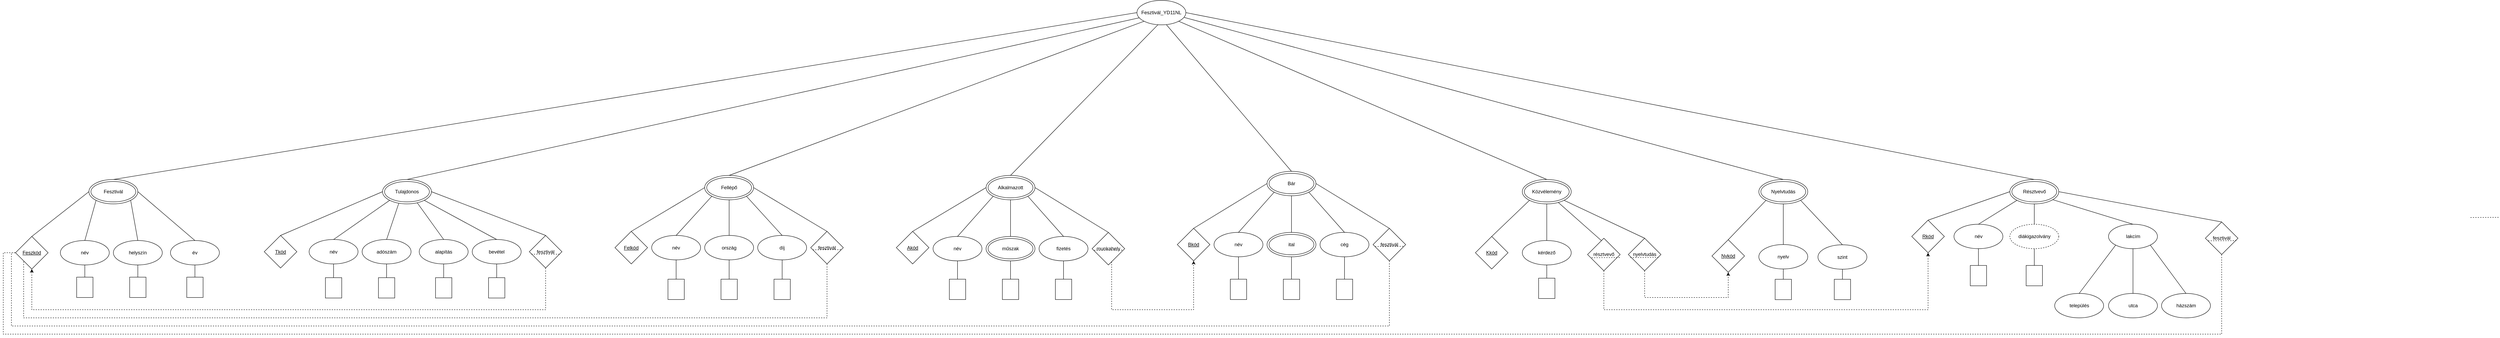 <mxfile version="21.8.2" type="device">
  <diagram name="1 oldal" id="UXlODSkF1jPowVCEgvz8">
    <mxGraphModel dx="5603" dy="2880" grid="1" gridSize="10" guides="1" tooltips="1" connect="1" arrows="1" fold="1" page="1" pageScale="1" pageWidth="827" pageHeight="1169" math="0" shadow="0">
      <root>
        <mxCell id="0" />
        <mxCell id="1" parent="0" />
        <mxCell id="AjKasqsKIHIGlig5CRtL-203" value="Fesztivál_YD11NL" style="ellipse;whiteSpace=wrap;html=1;" parent="1" vertex="1">
          <mxGeometry x="1970" y="190" width="120" height="60" as="geometry" />
        </mxCell>
        <mxCell id="AjKasqsKIHIGlig5CRtL-205" value="" style="group" parent="1" vertex="1" connectable="0">
          <mxGeometry x="-170" y="533.75" width="730" height="382.5" as="geometry" />
        </mxCell>
        <mxCell id="AjKasqsKIHIGlig5CRtL-61" value="bevétel" style="ellipse;whiteSpace=wrap;html=1;" parent="AjKasqsKIHIGlig5CRtL-205" vertex="1">
          <mxGeometry x="510" y="243.75" width="120" height="60" as="geometry" />
        </mxCell>
        <mxCell id="AjKasqsKIHIGlig5CRtL-63" value="" style="endArrow=none;html=1;rounded=0;exitX=0;exitY=0.5;exitDx=0;exitDy=0;entryX=0.5;entryY=1;entryDx=0;entryDy=0;" parent="AjKasqsKIHIGlig5CRtL-205" source="AjKasqsKIHIGlig5CRtL-199" target="AjKasqsKIHIGlig5CRtL-61" edge="1">
          <mxGeometry width="50" height="50" relative="1" as="geometry">
            <mxPoint x="570" y="338.75" as="sourcePoint" />
            <mxPoint x="440" y="313.75" as="targetPoint" />
          </mxGeometry>
        </mxCell>
        <mxCell id="AjKasqsKIHIGlig5CRtL-64" value="" style="endArrow=none;html=1;rounded=0;entryX=1;entryY=1;entryDx=0;entryDy=0;exitX=0.5;exitY=0;exitDx=0;exitDy=0;" parent="AjKasqsKIHIGlig5CRtL-205" source="AjKasqsKIHIGlig5CRtL-61" target="AjKasqsKIHIGlig5CRtL-49" edge="1">
          <mxGeometry width="50" height="50" relative="1" as="geometry">
            <mxPoint x="440" y="258.75" as="sourcePoint" />
            <mxPoint x="430" y="128.75" as="targetPoint" />
          </mxGeometry>
        </mxCell>
        <mxCell id="AjKasqsKIHIGlig5CRtL-65" value="fesztivál" style="rhombus;whiteSpace=wrap;html=1;" parent="AjKasqsKIHIGlig5CRtL-205" vertex="1">
          <mxGeometry x="650" y="233.75" width="80" height="80" as="geometry" />
        </mxCell>
        <mxCell id="AjKasqsKIHIGlig5CRtL-66" value="" style="endArrow=none;html=1;rounded=0;entryX=1;entryY=0.5;entryDx=0;entryDy=0;exitX=0.5;exitY=0;exitDx=0;exitDy=0;" parent="AjKasqsKIHIGlig5CRtL-205" source="AjKasqsKIHIGlig5CRtL-65" target="AjKasqsKIHIGlig5CRtL-49" edge="1">
          <mxGeometry width="50" height="50" relative="1" as="geometry">
            <mxPoint x="580" y="253.75" as="sourcePoint" />
            <mxPoint x="383" y="144.75" as="targetPoint" />
          </mxGeometry>
        </mxCell>
        <mxCell id="AjKasqsKIHIGlig5CRtL-44" value="név" style="ellipse;whiteSpace=wrap;html=1;" parent="AjKasqsKIHIGlig5CRtL-205" vertex="1">
          <mxGeometry x="110" y="243.75" width="120" height="60" as="geometry" />
        </mxCell>
        <mxCell id="AjKasqsKIHIGlig5CRtL-45" value="alapítás" style="ellipse;whiteSpace=wrap;html=1;" parent="AjKasqsKIHIGlig5CRtL-205" vertex="1">
          <mxGeometry x="380" y="243.75" width="120" height="60" as="geometry" />
        </mxCell>
        <mxCell id="AjKasqsKIHIGlig5CRtL-46" value="adószám" style="ellipse;whiteSpace=wrap;html=1;" parent="AjKasqsKIHIGlig5CRtL-205" vertex="1">
          <mxGeometry x="240" y="243.75" width="120" height="60" as="geometry" />
        </mxCell>
        <mxCell id="AjKasqsKIHIGlig5CRtL-47" value="&lt;u&gt;Tkód&lt;/u&gt;" style="rhombus;whiteSpace=wrap;html=1;" parent="AjKasqsKIHIGlig5CRtL-205" vertex="1">
          <mxGeometry y="233.75" width="80" height="80" as="geometry" />
        </mxCell>
        <mxCell id="AjKasqsKIHIGlig5CRtL-54" value="" style="endArrow=none;html=1;rounded=0;exitX=0;exitY=0.5;exitDx=0;exitDy=0;entryX=0.5;entryY=1;entryDx=0;entryDy=0;" parent="AjKasqsKIHIGlig5CRtL-205" source="AjKasqsKIHIGlig5CRtL-196" target="AjKasqsKIHIGlig5CRtL-44" edge="1">
          <mxGeometry width="50" height="50" relative="1" as="geometry">
            <mxPoint x="170" y="338.75" as="sourcePoint" />
            <mxPoint x="500" y="188.75" as="targetPoint" />
          </mxGeometry>
        </mxCell>
        <mxCell id="AjKasqsKIHIGlig5CRtL-55" value="" style="endArrow=none;html=1;rounded=0;exitX=0;exitY=0.5;exitDx=0;exitDy=0;entryX=0.5;entryY=1;entryDx=0;entryDy=0;" parent="AjKasqsKIHIGlig5CRtL-205" source="AjKasqsKIHIGlig5CRtL-197" target="AjKasqsKIHIGlig5CRtL-46" edge="1">
          <mxGeometry width="50" height="50" relative="1" as="geometry">
            <mxPoint x="300" y="338.75" as="sourcePoint" />
            <mxPoint x="180" y="313.75" as="targetPoint" />
          </mxGeometry>
        </mxCell>
        <mxCell id="AjKasqsKIHIGlig5CRtL-56" value="" style="endArrow=none;html=1;rounded=0;exitX=0;exitY=0.5;exitDx=0;exitDy=0;entryX=0.5;entryY=1;entryDx=0;entryDy=0;" parent="AjKasqsKIHIGlig5CRtL-205" source="AjKasqsKIHIGlig5CRtL-198" target="AjKasqsKIHIGlig5CRtL-45" edge="1">
          <mxGeometry width="50" height="50" relative="1" as="geometry">
            <mxPoint x="440" y="338.75" as="sourcePoint" />
            <mxPoint x="310" y="313.75" as="targetPoint" />
          </mxGeometry>
        </mxCell>
        <mxCell id="AjKasqsKIHIGlig5CRtL-57" value="" style="endArrow=none;html=1;rounded=0;entryX=0.331;entryY=0.983;entryDx=0;entryDy=0;exitX=0.5;exitY=0;exitDx=0;exitDy=0;entryPerimeter=0;" parent="AjKasqsKIHIGlig5CRtL-205" source="AjKasqsKIHIGlig5CRtL-46" target="AjKasqsKIHIGlig5CRtL-49" edge="1">
          <mxGeometry width="50" height="50" relative="1" as="geometry">
            <mxPoint x="260" y="238.75" as="sourcePoint" />
            <mxPoint x="310" y="188.75" as="targetPoint" />
          </mxGeometry>
        </mxCell>
        <mxCell id="AjKasqsKIHIGlig5CRtL-58" value="" style="endArrow=none;html=1;rounded=0;entryX=0;entryY=1;entryDx=0;entryDy=0;exitX=0.5;exitY=0;exitDx=0;exitDy=0;" parent="AjKasqsKIHIGlig5CRtL-205" source="AjKasqsKIHIGlig5CRtL-44" target="AjKasqsKIHIGlig5CRtL-49" edge="1">
          <mxGeometry width="50" height="50" relative="1" as="geometry">
            <mxPoint x="260" y="238.75" as="sourcePoint" />
            <mxPoint x="310" y="188.75" as="targetPoint" />
          </mxGeometry>
        </mxCell>
        <mxCell id="AjKasqsKIHIGlig5CRtL-59" value="" style="endArrow=none;html=1;rounded=0;entryX=0;entryY=0.5;entryDx=0;entryDy=0;exitX=0.5;exitY=0;exitDx=0;exitDy=0;" parent="AjKasqsKIHIGlig5CRtL-205" source="AjKasqsKIHIGlig5CRtL-47" target="AjKasqsKIHIGlig5CRtL-49" edge="1">
          <mxGeometry width="50" height="50" relative="1" as="geometry">
            <mxPoint x="260" y="238.75" as="sourcePoint" />
            <mxPoint x="310" y="188.75" as="targetPoint" />
          </mxGeometry>
        </mxCell>
        <mxCell id="AjKasqsKIHIGlig5CRtL-60" value="" style="endArrow=none;html=1;rounded=0;entryX=0.71;entryY=0.956;entryDx=0;entryDy=0;exitX=0.5;exitY=0;exitDx=0;exitDy=0;entryPerimeter=0;" parent="AjKasqsKIHIGlig5CRtL-205" source="AjKasqsKIHIGlig5CRtL-45" target="AjKasqsKIHIGlig5CRtL-49" edge="1">
          <mxGeometry width="50" height="50" relative="1" as="geometry">
            <mxPoint x="310" y="253.75" as="sourcePoint" />
            <mxPoint x="303" y="154.75" as="targetPoint" />
          </mxGeometry>
        </mxCell>
        <mxCell id="AjKasqsKIHIGlig5CRtL-48" value="" style="group" parent="AjKasqsKIHIGlig5CRtL-205" vertex="1" connectable="0">
          <mxGeometry x="290" y="96.25" width="120" height="60" as="geometry" />
        </mxCell>
        <mxCell id="AjKasqsKIHIGlig5CRtL-49" value="" style="ellipse;whiteSpace=wrap;html=1;" parent="AjKasqsKIHIGlig5CRtL-48" vertex="1">
          <mxGeometry width="120" height="60" as="geometry" />
        </mxCell>
        <mxCell id="AjKasqsKIHIGlig5CRtL-50" value="Tulajdonos" style="ellipse;whiteSpace=wrap;html=1;" parent="AjKasqsKIHIGlig5CRtL-48" vertex="1">
          <mxGeometry x="5" y="5" width="110" height="50" as="geometry" />
        </mxCell>
        <mxCell id="AjKasqsKIHIGlig5CRtL-196" value="" style="rounded=0;whiteSpace=wrap;html=1;rotation=90;container=0;" parent="AjKasqsKIHIGlig5CRtL-205" vertex="1">
          <mxGeometry x="145" y="342.5" width="50" height="40" as="geometry" />
        </mxCell>
        <mxCell id="AjKasqsKIHIGlig5CRtL-197" value="" style="rounded=0;whiteSpace=wrap;html=1;rotation=90;container=0;" parent="AjKasqsKIHIGlig5CRtL-205" vertex="1">
          <mxGeometry x="275" y="342.5" width="50" height="40" as="geometry" />
        </mxCell>
        <mxCell id="AjKasqsKIHIGlig5CRtL-198" value="" style="rounded=0;whiteSpace=wrap;html=1;rotation=90;container=0;" parent="AjKasqsKIHIGlig5CRtL-205" vertex="1">
          <mxGeometry x="415" y="342.5" width="50" height="40" as="geometry" />
        </mxCell>
        <mxCell id="AjKasqsKIHIGlig5CRtL-199" value="" style="rounded=0;whiteSpace=wrap;html=1;rotation=90;container=0;" parent="AjKasqsKIHIGlig5CRtL-205" vertex="1">
          <mxGeometry x="545" y="342.5" width="50" height="40" as="geometry" />
        </mxCell>
        <mxCell id="AjKasqsKIHIGlig5CRtL-233" value="" style="endArrow=none;dashed=1;html=1;rounded=0;" parent="AjKasqsKIHIGlig5CRtL-205" edge="1">
          <mxGeometry width="50" height="50" relative="1" as="geometry">
            <mxPoint x="655" y="279.91" as="sourcePoint" />
            <mxPoint x="725" y="279.91" as="targetPoint" />
          </mxGeometry>
        </mxCell>
        <mxCell id="AjKasqsKIHIGlig5CRtL-208" value="" style="group" parent="1" vertex="1" connectable="0">
          <mxGeometry x="690" y="620" width="560" height="366.25" as="geometry" />
        </mxCell>
        <mxCell id="AjKasqsKIHIGlig5CRtL-5" value="név" style="ellipse;whiteSpace=wrap;html=1;" parent="AjKasqsKIHIGlig5CRtL-208" vertex="1">
          <mxGeometry x="90" y="147.5" width="120" height="60" as="geometry" />
        </mxCell>
        <mxCell id="AjKasqsKIHIGlig5CRtL-6" value="" style="group" parent="AjKasqsKIHIGlig5CRtL-208" vertex="1" connectable="0">
          <mxGeometry x="220" width="120" height="60" as="geometry" />
        </mxCell>
        <mxCell id="AjKasqsKIHIGlig5CRtL-7" value="" style="ellipse;whiteSpace=wrap;html=1;" parent="AjKasqsKIHIGlig5CRtL-6" vertex="1">
          <mxGeometry width="120" height="60" as="geometry" />
        </mxCell>
        <mxCell id="AjKasqsKIHIGlig5CRtL-8" value="Fellépő" style="ellipse;whiteSpace=wrap;html=1;" parent="AjKasqsKIHIGlig5CRtL-6" vertex="1">
          <mxGeometry x="5" y="5" width="110" height="50" as="geometry" />
        </mxCell>
        <mxCell id="AjKasqsKIHIGlig5CRtL-9" value="ország" style="ellipse;whiteSpace=wrap;html=1;" parent="AjKasqsKIHIGlig5CRtL-208" vertex="1">
          <mxGeometry x="220" y="147.5" width="120" height="60" as="geometry" />
        </mxCell>
        <mxCell id="AjKasqsKIHIGlig5CRtL-10" value="díj" style="ellipse;whiteSpace=wrap;html=1;" parent="AjKasqsKIHIGlig5CRtL-208" vertex="1">
          <mxGeometry x="350" y="147.5" width="120" height="60" as="geometry" />
        </mxCell>
        <mxCell id="AjKasqsKIHIGlig5CRtL-11" value="&lt;u&gt;Felkód&lt;/u&gt;" style="rhombus;whiteSpace=wrap;html=1;" parent="AjKasqsKIHIGlig5CRtL-208" vertex="1">
          <mxGeometry y="137.5" width="80" height="80" as="geometry" />
        </mxCell>
        <mxCell id="AjKasqsKIHIGlig5CRtL-12" value="fesztivál" style="rhombus;whiteSpace=wrap;html=1;" parent="AjKasqsKIHIGlig5CRtL-208" vertex="1">
          <mxGeometry x="480" y="137.5" width="80" height="80" as="geometry" />
        </mxCell>
        <mxCell id="AjKasqsKIHIGlig5CRtL-13" value="" style="endArrow=none;html=1;rounded=0;exitX=0.5;exitY=0;exitDx=0;exitDy=0;entryX=0.5;entryY=1;entryDx=0;entryDy=0;" parent="AjKasqsKIHIGlig5CRtL-208" source="AjKasqsKIHIGlig5CRtL-9" target="AjKasqsKIHIGlig5CRtL-7" edge="1">
          <mxGeometry width="50" height="50" relative="1" as="geometry">
            <mxPoint x="280" y="-35" as="sourcePoint" />
            <mxPoint x="280" y="85" as="targetPoint" />
          </mxGeometry>
        </mxCell>
        <mxCell id="AjKasqsKIHIGlig5CRtL-14" value="" style="endArrow=none;html=1;rounded=0;exitX=0.5;exitY=0;exitDx=0;exitDy=0;entryX=0;entryY=1;entryDx=0;entryDy=0;" parent="AjKasqsKIHIGlig5CRtL-208" source="AjKasqsKIHIGlig5CRtL-5" target="AjKasqsKIHIGlig5CRtL-7" edge="1">
          <mxGeometry width="50" height="50" relative="1" as="geometry">
            <mxPoint x="280" y="-35" as="sourcePoint" />
            <mxPoint x="330" y="-85" as="targetPoint" />
          </mxGeometry>
        </mxCell>
        <mxCell id="AjKasqsKIHIGlig5CRtL-15" value="" style="endArrow=none;html=1;rounded=0;exitX=0.5;exitY=0;exitDx=0;exitDy=0;entryX=0;entryY=0.5;entryDx=0;entryDy=0;" parent="AjKasqsKIHIGlig5CRtL-208" source="AjKasqsKIHIGlig5CRtL-11" target="AjKasqsKIHIGlig5CRtL-7" edge="1">
          <mxGeometry width="50" height="50" relative="1" as="geometry">
            <mxPoint x="280" y="-35" as="sourcePoint" />
            <mxPoint x="330" y="-85" as="targetPoint" />
          </mxGeometry>
        </mxCell>
        <mxCell id="AjKasqsKIHIGlig5CRtL-16" value="" style="endArrow=none;html=1;rounded=0;exitX=0.5;exitY=0;exitDx=0;exitDy=0;entryX=1;entryY=0.5;entryDx=0;entryDy=0;" parent="AjKasqsKIHIGlig5CRtL-208" source="AjKasqsKIHIGlig5CRtL-12" target="AjKasqsKIHIGlig5CRtL-7" edge="1">
          <mxGeometry width="50" height="50" relative="1" as="geometry">
            <mxPoint x="160" y="155" as="sourcePoint" />
            <mxPoint x="390" y="25" as="targetPoint" />
          </mxGeometry>
        </mxCell>
        <mxCell id="AjKasqsKIHIGlig5CRtL-17" value="" style="endArrow=none;html=1;rounded=0;exitX=0.5;exitY=0;exitDx=0;exitDy=0;entryX=1;entryY=1;entryDx=0;entryDy=0;" parent="AjKasqsKIHIGlig5CRtL-208" source="AjKasqsKIHIGlig5CRtL-10" target="AjKasqsKIHIGlig5CRtL-7" edge="1">
          <mxGeometry width="50" height="50" relative="1" as="geometry">
            <mxPoint x="170" y="165" as="sourcePoint" />
            <mxPoint x="257" y="66" as="targetPoint" />
          </mxGeometry>
        </mxCell>
        <mxCell id="AjKasqsKIHIGlig5CRtL-25" value="" style="endArrow=none;html=1;rounded=0;exitX=0;exitY=0.5;exitDx=0;exitDy=0;entryX=0.5;entryY=1;entryDx=0;entryDy=0;" parent="AjKasqsKIHIGlig5CRtL-208" source="AjKasqsKIHIGlig5CRtL-193" target="AjKasqsKIHIGlig5CRtL-5" edge="1">
          <mxGeometry width="50" height="50" relative="1" as="geometry">
            <mxPoint x="150" y="245" as="sourcePoint" />
            <mxPoint x="420" y="145" as="targetPoint" />
          </mxGeometry>
        </mxCell>
        <mxCell id="AjKasqsKIHIGlig5CRtL-26" value="" style="endArrow=none;html=1;rounded=0;exitX=0;exitY=0.5;exitDx=0;exitDy=0;entryX=0.5;entryY=1;entryDx=0;entryDy=0;" parent="AjKasqsKIHIGlig5CRtL-208" source="AjKasqsKIHIGlig5CRtL-194" target="AjKasqsKIHIGlig5CRtL-9" edge="1">
          <mxGeometry width="50" height="50" relative="1" as="geometry">
            <mxPoint x="280" y="245" as="sourcePoint" />
            <mxPoint x="160" y="215" as="targetPoint" />
          </mxGeometry>
        </mxCell>
        <mxCell id="AjKasqsKIHIGlig5CRtL-27" value="" style="endArrow=none;html=1;rounded=0;exitX=0;exitY=0.5;exitDx=0;exitDy=0;entryX=0.5;entryY=1;entryDx=0;entryDy=0;" parent="AjKasqsKIHIGlig5CRtL-208" source="AjKasqsKIHIGlig5CRtL-195" target="AjKasqsKIHIGlig5CRtL-10" edge="1">
          <mxGeometry width="50" height="50" relative="1" as="geometry">
            <mxPoint x="410" y="245" as="sourcePoint" />
            <mxPoint x="290" y="215" as="targetPoint" />
          </mxGeometry>
        </mxCell>
        <mxCell id="AjKasqsKIHIGlig5CRtL-193" value="" style="rounded=0;whiteSpace=wrap;html=1;rotation=90;container=0;" parent="AjKasqsKIHIGlig5CRtL-208" vertex="1">
          <mxGeometry x="125" y="260" width="50" height="40" as="geometry" />
        </mxCell>
        <mxCell id="AjKasqsKIHIGlig5CRtL-194" value="" style="rounded=0;whiteSpace=wrap;html=1;rotation=90;container=0;" parent="AjKasqsKIHIGlig5CRtL-208" vertex="1">
          <mxGeometry x="255" y="260" width="50" height="40" as="geometry" />
        </mxCell>
        <mxCell id="AjKasqsKIHIGlig5CRtL-195" value="" style="rounded=0;whiteSpace=wrap;html=1;rotation=90;container=0;" parent="AjKasqsKIHIGlig5CRtL-208" vertex="1">
          <mxGeometry x="385" y="260" width="50" height="40" as="geometry" />
        </mxCell>
        <mxCell id="AjKasqsKIHIGlig5CRtL-234" value="" style="endArrow=none;dashed=1;html=1;rounded=0;" parent="AjKasqsKIHIGlig5CRtL-208" edge="1">
          <mxGeometry width="50" height="50" relative="1" as="geometry">
            <mxPoint x="485" y="182.82" as="sourcePoint" />
            <mxPoint x="555" y="182.82" as="targetPoint" />
            <Array as="points">
              <mxPoint x="555" y="182.41" />
            </Array>
          </mxGeometry>
        </mxCell>
        <mxCell id="AjKasqsKIHIGlig5CRtL-209" value="" style="group" parent="1" vertex="1" connectable="0">
          <mxGeometry x="1388" y="530" width="560" height="368.75" as="geometry" />
        </mxCell>
        <mxCell id="AjKasqsKIHIGlig5CRtL-92" value="név" style="ellipse;whiteSpace=wrap;html=1;container=0;" parent="AjKasqsKIHIGlig5CRtL-209" vertex="1">
          <mxGeometry x="82" y="240" width="120" height="60" as="geometry" />
        </mxCell>
        <mxCell id="AjKasqsKIHIGlig5CRtL-94" value="fizetés" style="ellipse;whiteSpace=wrap;html=1;container=0;" parent="AjKasqsKIHIGlig5CRtL-209" vertex="1">
          <mxGeometry x="342" y="240" width="120" height="60" as="geometry" />
        </mxCell>
        <mxCell id="AjKasqsKIHIGlig5CRtL-95" value="&lt;u&gt;Akód&lt;/u&gt;" style="rhombus;whiteSpace=wrap;html=1;container=0;" parent="AjKasqsKIHIGlig5CRtL-209" vertex="1">
          <mxGeometry x="-8" y="227.5" width="80" height="80" as="geometry" />
        </mxCell>
        <mxCell id="AjKasqsKIHIGlig5CRtL-96" value="munkahely" style="rhombus;whiteSpace=wrap;html=1;container=0;" parent="AjKasqsKIHIGlig5CRtL-209" vertex="1">
          <mxGeometry x="472" y="230" width="80" height="80" as="geometry" />
        </mxCell>
        <mxCell id="AjKasqsKIHIGlig5CRtL-98" value="" style="endArrow=none;html=1;rounded=0;exitX=0.5;exitY=0;exitDx=0;exitDy=0;entryX=0;entryY=1;entryDx=0;entryDy=0;" parent="AjKasqsKIHIGlig5CRtL-209" source="AjKasqsKIHIGlig5CRtL-92" target="AjKasqsKIHIGlig5CRtL-109" edge="1">
          <mxGeometry width="50" height="50" relative="1" as="geometry">
            <mxPoint x="272" y="50" as="sourcePoint" />
            <mxPoint x="322" as="targetPoint" />
          </mxGeometry>
        </mxCell>
        <mxCell id="AjKasqsKIHIGlig5CRtL-99" value="" style="endArrow=none;html=1;rounded=0;exitX=0.5;exitY=0;exitDx=0;exitDy=0;entryX=0;entryY=0.5;entryDx=0;entryDy=0;" parent="AjKasqsKIHIGlig5CRtL-209" source="AjKasqsKIHIGlig5CRtL-95" target="AjKasqsKIHIGlig5CRtL-109" edge="1">
          <mxGeometry width="50" height="50" relative="1" as="geometry">
            <mxPoint x="272" y="50" as="sourcePoint" />
            <mxPoint x="322" as="targetPoint" />
          </mxGeometry>
        </mxCell>
        <mxCell id="AjKasqsKIHIGlig5CRtL-100" value="" style="endArrow=none;html=1;rounded=0;exitX=0.5;exitY=0;exitDx=0;exitDy=0;entryX=1;entryY=0.5;entryDx=0;entryDy=0;" parent="AjKasqsKIHIGlig5CRtL-209" source="AjKasqsKIHIGlig5CRtL-96" target="AjKasqsKIHIGlig5CRtL-109" edge="1">
          <mxGeometry width="50" height="50" relative="1" as="geometry">
            <mxPoint x="152" y="240" as="sourcePoint" />
            <mxPoint x="382" y="110" as="targetPoint" />
          </mxGeometry>
        </mxCell>
        <mxCell id="AjKasqsKIHIGlig5CRtL-101" value="" style="endArrow=none;html=1;rounded=0;exitX=0.5;exitY=0;exitDx=0;exitDy=0;entryX=1;entryY=1;entryDx=0;entryDy=0;" parent="AjKasqsKIHIGlig5CRtL-209" source="AjKasqsKIHIGlig5CRtL-94" target="AjKasqsKIHIGlig5CRtL-109" edge="1">
          <mxGeometry width="50" height="50" relative="1" as="geometry">
            <mxPoint x="162" y="250" as="sourcePoint" />
            <mxPoint x="249" y="151" as="targetPoint" />
          </mxGeometry>
        </mxCell>
        <mxCell id="AjKasqsKIHIGlig5CRtL-105" value="" style="endArrow=none;html=1;rounded=0;exitX=0;exitY=0.5;exitDx=0;exitDy=0;entryX=0.5;entryY=1;entryDx=0;entryDy=0;" parent="AjKasqsKIHIGlig5CRtL-209" source="AjKasqsKIHIGlig5CRtL-189" target="AjKasqsKIHIGlig5CRtL-92" edge="1">
          <mxGeometry width="50" height="50" relative="1" as="geometry">
            <mxPoint x="142" y="330" as="sourcePoint" />
            <mxPoint x="412" y="230" as="targetPoint" />
          </mxGeometry>
        </mxCell>
        <mxCell id="AjKasqsKIHIGlig5CRtL-107" value="" style="endArrow=none;html=1;rounded=0;exitX=0;exitY=0.5;exitDx=0;exitDy=0;entryX=0.5;entryY=1;entryDx=0;entryDy=0;" parent="AjKasqsKIHIGlig5CRtL-209" source="AjKasqsKIHIGlig5CRtL-191" target="AjKasqsKIHIGlig5CRtL-94" edge="1">
          <mxGeometry width="50" height="50" relative="1" as="geometry">
            <mxPoint x="402" y="330" as="sourcePoint" />
            <mxPoint x="282" y="300" as="targetPoint" />
          </mxGeometry>
        </mxCell>
        <mxCell id="AjKasqsKIHIGlig5CRtL-188" value="" style="group" parent="AjKasqsKIHIGlig5CRtL-209" vertex="1" connectable="0">
          <mxGeometry x="212" y="90" width="120" height="60" as="geometry" />
        </mxCell>
        <mxCell id="AjKasqsKIHIGlig5CRtL-109" value="" style="ellipse;whiteSpace=wrap;html=1;container=0;" parent="AjKasqsKIHIGlig5CRtL-188" vertex="1">
          <mxGeometry width="120" height="60" as="geometry" />
        </mxCell>
        <mxCell id="AjKasqsKIHIGlig5CRtL-110" value="Alkalmazott" style="ellipse;whiteSpace=wrap;html=1;container=0;" parent="AjKasqsKIHIGlig5CRtL-188" vertex="1">
          <mxGeometry x="5" y="5" width="110" height="50" as="geometry" />
        </mxCell>
        <mxCell id="AjKasqsKIHIGlig5CRtL-189" value="" style="rounded=0;whiteSpace=wrap;html=1;rotation=90;container=0;" parent="AjKasqsKIHIGlig5CRtL-209" vertex="1">
          <mxGeometry x="117" y="350" width="50" height="40" as="geometry" />
        </mxCell>
        <mxCell id="AjKasqsKIHIGlig5CRtL-190" value="" style="rounded=0;whiteSpace=wrap;html=1;rotation=90;container=0;" parent="AjKasqsKIHIGlig5CRtL-209" vertex="1">
          <mxGeometry x="247" y="350" width="50" height="40" as="geometry" />
        </mxCell>
        <mxCell id="AjKasqsKIHIGlig5CRtL-191" value="" style="rounded=0;whiteSpace=wrap;html=1;rotation=90;container=0;" parent="AjKasqsKIHIGlig5CRtL-209" vertex="1">
          <mxGeometry x="377" y="350" width="50" height="40" as="geometry" />
        </mxCell>
        <mxCell id="AjKasqsKIHIGlig5CRtL-192" value="" style="group" parent="AjKasqsKIHIGlig5CRtL-209" vertex="1" connectable="0">
          <mxGeometry x="212" y="240" width="120" height="60" as="geometry" />
        </mxCell>
        <mxCell id="AjKasqsKIHIGlig5CRtL-93" value="" style="ellipse;whiteSpace=wrap;html=1;container=0;" parent="AjKasqsKIHIGlig5CRtL-192" vertex="1">
          <mxGeometry width="120" height="60" as="geometry" />
        </mxCell>
        <mxCell id="AjKasqsKIHIGlig5CRtL-108" value="műszak" style="ellipse;whiteSpace=wrap;html=1;container=0;" parent="AjKasqsKIHIGlig5CRtL-192" vertex="1">
          <mxGeometry x="5" y="5" width="110" height="50" as="geometry" />
        </mxCell>
        <mxCell id="AjKasqsKIHIGlig5CRtL-97" value="" style="endArrow=none;html=1;rounded=0;exitX=0.5;exitY=0;exitDx=0;exitDy=0;entryX=0.5;entryY=1;entryDx=0;entryDy=0;" parent="AjKasqsKIHIGlig5CRtL-209" source="AjKasqsKIHIGlig5CRtL-93" target="AjKasqsKIHIGlig5CRtL-109" edge="1">
          <mxGeometry width="50" height="50" relative="1" as="geometry">
            <mxPoint x="272" y="50" as="sourcePoint" />
            <mxPoint x="272" y="170" as="targetPoint" />
          </mxGeometry>
        </mxCell>
        <mxCell id="AjKasqsKIHIGlig5CRtL-106" value="" style="endArrow=none;html=1;rounded=0;exitX=0;exitY=0.5;exitDx=0;exitDy=0;entryX=0.5;entryY=1;entryDx=0;entryDy=0;" parent="AjKasqsKIHIGlig5CRtL-209" source="AjKasqsKIHIGlig5CRtL-190" target="AjKasqsKIHIGlig5CRtL-93" edge="1">
          <mxGeometry width="50" height="50" relative="1" as="geometry">
            <mxPoint x="272" y="330" as="sourcePoint" />
            <mxPoint x="152" y="300" as="targetPoint" />
          </mxGeometry>
        </mxCell>
        <mxCell id="AjKasqsKIHIGlig5CRtL-235" value="" style="endArrow=none;dashed=1;html=1;rounded=0;" parent="AjKasqsKIHIGlig5CRtL-209" edge="1">
          <mxGeometry width="50" height="50" relative="1" as="geometry">
            <mxPoint x="477" y="274.07" as="sourcePoint" />
            <mxPoint x="547" y="274.07" as="targetPoint" />
            <Array as="points">
              <mxPoint x="547" y="273.66" />
            </Array>
          </mxGeometry>
        </mxCell>
        <mxCell id="AjKasqsKIHIGlig5CRtL-210" value="" style="group" parent="1" vertex="1" connectable="0">
          <mxGeometry x="2069" y="530" width="560" height="370" as="geometry" />
        </mxCell>
        <mxCell id="AjKasqsKIHIGlig5CRtL-70" value="név" style="ellipse;whiteSpace=wrap;html=1;container=0;" parent="AjKasqsKIHIGlig5CRtL-210" vertex="1">
          <mxGeometry x="90" y="230" width="120" height="60" as="geometry" />
        </mxCell>
        <mxCell id="AjKasqsKIHIGlig5CRtL-74" value="" style="ellipse;whiteSpace=wrap;html=1;container=0;" parent="AjKasqsKIHIGlig5CRtL-210" vertex="1">
          <mxGeometry x="220" y="230" width="120" height="60" as="geometry" />
        </mxCell>
        <mxCell id="AjKasqsKIHIGlig5CRtL-75" value="cég" style="ellipse;whiteSpace=wrap;html=1;container=0;" parent="AjKasqsKIHIGlig5CRtL-210" vertex="1">
          <mxGeometry x="350" y="230" width="120" height="60" as="geometry" />
        </mxCell>
        <mxCell id="AjKasqsKIHIGlig5CRtL-76" value="&lt;u&gt;Bkód&lt;/u&gt;" style="rhombus;whiteSpace=wrap;html=1;container=0;" parent="AjKasqsKIHIGlig5CRtL-210" vertex="1">
          <mxGeometry y="220" width="80" height="80" as="geometry" />
        </mxCell>
        <mxCell id="AjKasqsKIHIGlig5CRtL-77" value="fesztivál" style="rhombus;whiteSpace=wrap;html=1;container=0;" parent="AjKasqsKIHIGlig5CRtL-210" vertex="1">
          <mxGeometry x="480" y="220" width="80" height="80" as="geometry" />
        </mxCell>
        <mxCell id="AjKasqsKIHIGlig5CRtL-78" value="" style="endArrow=none;html=1;rounded=0;exitX=0.5;exitY=0;exitDx=0;exitDy=0;entryX=0.5;entryY=1;entryDx=0;entryDy=0;" parent="AjKasqsKIHIGlig5CRtL-210" source="AjKasqsKIHIGlig5CRtL-74" target="AjKasqsKIHIGlig5CRtL-72" edge="1">
          <mxGeometry width="50" height="50" relative="1" as="geometry">
            <mxPoint x="280" y="50" as="sourcePoint" />
            <mxPoint x="280" y="170" as="targetPoint" />
          </mxGeometry>
        </mxCell>
        <mxCell id="AjKasqsKIHIGlig5CRtL-79" value="" style="endArrow=none;html=1;rounded=0;exitX=0.5;exitY=0;exitDx=0;exitDy=0;entryX=0;entryY=1;entryDx=0;entryDy=0;" parent="AjKasqsKIHIGlig5CRtL-210" source="AjKasqsKIHIGlig5CRtL-70" target="AjKasqsKIHIGlig5CRtL-72" edge="1">
          <mxGeometry width="50" height="50" relative="1" as="geometry">
            <mxPoint x="280" y="50" as="sourcePoint" />
            <mxPoint x="330" as="targetPoint" />
          </mxGeometry>
        </mxCell>
        <mxCell id="AjKasqsKIHIGlig5CRtL-80" value="" style="endArrow=none;html=1;rounded=0;exitX=0.5;exitY=0;exitDx=0;exitDy=0;entryX=0;entryY=0.5;entryDx=0;entryDy=0;" parent="AjKasqsKIHIGlig5CRtL-210" source="AjKasqsKIHIGlig5CRtL-76" target="AjKasqsKIHIGlig5CRtL-72" edge="1">
          <mxGeometry width="50" height="50" relative="1" as="geometry">
            <mxPoint x="280" y="50" as="sourcePoint" />
            <mxPoint x="330" as="targetPoint" />
          </mxGeometry>
        </mxCell>
        <mxCell id="AjKasqsKIHIGlig5CRtL-81" value="" style="endArrow=none;html=1;rounded=0;exitX=0.5;exitY=0;exitDx=0;exitDy=0;entryX=1;entryY=0.5;entryDx=0;entryDy=0;" parent="AjKasqsKIHIGlig5CRtL-210" source="AjKasqsKIHIGlig5CRtL-77" target="AjKasqsKIHIGlig5CRtL-72" edge="1">
          <mxGeometry width="50" height="50" relative="1" as="geometry">
            <mxPoint x="160" y="240" as="sourcePoint" />
            <mxPoint x="390" y="110" as="targetPoint" />
          </mxGeometry>
        </mxCell>
        <mxCell id="AjKasqsKIHIGlig5CRtL-82" value="" style="endArrow=none;html=1;rounded=0;exitX=0.5;exitY=0;exitDx=0;exitDy=0;entryX=1;entryY=1;entryDx=0;entryDy=0;" parent="AjKasqsKIHIGlig5CRtL-210" source="AjKasqsKIHIGlig5CRtL-75" target="AjKasqsKIHIGlig5CRtL-72" edge="1">
          <mxGeometry width="50" height="50" relative="1" as="geometry">
            <mxPoint x="170" y="250" as="sourcePoint" />
            <mxPoint x="257" y="151" as="targetPoint" />
          </mxGeometry>
        </mxCell>
        <mxCell id="AjKasqsKIHIGlig5CRtL-86" value="" style="endArrow=none;html=1;rounded=0;exitX=0;exitY=0.5;exitDx=0;exitDy=0;entryX=0.5;entryY=1;entryDx=0;entryDy=0;" parent="AjKasqsKIHIGlig5CRtL-210" source="AjKasqsKIHIGlig5CRtL-184" target="AjKasqsKIHIGlig5CRtL-70" edge="1">
          <mxGeometry width="50" height="50" relative="1" as="geometry">
            <mxPoint x="150" y="330" as="sourcePoint" />
            <mxPoint x="420" y="230" as="targetPoint" />
          </mxGeometry>
        </mxCell>
        <mxCell id="AjKasqsKIHIGlig5CRtL-87" value="" style="endArrow=none;html=1;rounded=0;exitX=0;exitY=0.5;exitDx=0;exitDy=0;entryX=0.5;entryY=1;entryDx=0;entryDy=0;" parent="AjKasqsKIHIGlig5CRtL-210" source="AjKasqsKIHIGlig5CRtL-185" target="AjKasqsKIHIGlig5CRtL-74" edge="1">
          <mxGeometry width="50" height="50" relative="1" as="geometry">
            <mxPoint x="280" y="330" as="sourcePoint" />
            <mxPoint x="160" y="300" as="targetPoint" />
          </mxGeometry>
        </mxCell>
        <mxCell id="AjKasqsKIHIGlig5CRtL-88" value="" style="endArrow=none;html=1;rounded=0;exitX=0;exitY=0.5;exitDx=0;exitDy=0;entryX=0.5;entryY=1;entryDx=0;entryDy=0;" parent="AjKasqsKIHIGlig5CRtL-210" source="AjKasqsKIHIGlig5CRtL-186" target="AjKasqsKIHIGlig5CRtL-75" edge="1">
          <mxGeometry width="50" height="50" relative="1" as="geometry">
            <mxPoint x="410" y="330" as="sourcePoint" />
            <mxPoint x="290" y="300" as="targetPoint" />
          </mxGeometry>
        </mxCell>
        <mxCell id="AjKasqsKIHIGlig5CRtL-89" value="ital" style="ellipse;whiteSpace=wrap;html=1;container=0;" parent="AjKasqsKIHIGlig5CRtL-210" vertex="1">
          <mxGeometry x="225" y="235" width="110" height="50" as="geometry" />
        </mxCell>
        <mxCell id="AjKasqsKIHIGlig5CRtL-72" value="" style="ellipse;whiteSpace=wrap;html=1;container=0;" parent="AjKasqsKIHIGlig5CRtL-210" vertex="1">
          <mxGeometry x="220" y="80" width="120" height="60" as="geometry" />
        </mxCell>
        <mxCell id="AjKasqsKIHIGlig5CRtL-73" value="Bár" style="ellipse;whiteSpace=wrap;html=1;container=0;" parent="AjKasqsKIHIGlig5CRtL-210" vertex="1">
          <mxGeometry x="225" y="85" width="110" height="50" as="geometry" />
        </mxCell>
        <mxCell id="AjKasqsKIHIGlig5CRtL-184" value="" style="rounded=0;whiteSpace=wrap;html=1;rotation=90;container=0;" parent="AjKasqsKIHIGlig5CRtL-210" vertex="1">
          <mxGeometry x="125" y="350" width="50" height="40" as="geometry" />
        </mxCell>
        <mxCell id="AjKasqsKIHIGlig5CRtL-185" value="" style="rounded=0;whiteSpace=wrap;html=1;rotation=90;container=0;" parent="AjKasqsKIHIGlig5CRtL-210" vertex="1">
          <mxGeometry x="255" y="350" width="50" height="40" as="geometry" />
        </mxCell>
        <mxCell id="AjKasqsKIHIGlig5CRtL-186" value="" style="rounded=0;whiteSpace=wrap;html=1;rotation=90;container=0;" parent="AjKasqsKIHIGlig5CRtL-210" vertex="1">
          <mxGeometry x="385" y="350" width="50" height="40" as="geometry" />
        </mxCell>
        <mxCell id="AjKasqsKIHIGlig5CRtL-236" value="" style="endArrow=none;dashed=1;html=1;rounded=0;" parent="AjKasqsKIHIGlig5CRtL-210" edge="1">
          <mxGeometry width="50" height="50" relative="1" as="geometry">
            <mxPoint x="485" y="264.7" as="sourcePoint" />
            <mxPoint x="555" y="264.7" as="targetPoint" />
            <Array as="points">
              <mxPoint x="555" y="264.29" />
            </Array>
          </mxGeometry>
        </mxCell>
        <mxCell id="AjKasqsKIHIGlig5CRtL-211" value="" style="group" parent="1" vertex="1" connectable="0">
          <mxGeometry x="3870" y="590" width="732.5" height="380" as="geometry" />
        </mxCell>
        <mxCell id="AjKasqsKIHIGlig5CRtL-134" value="házszám" style="ellipse;whiteSpace=wrap;html=1;container=0;" parent="AjKasqsKIHIGlig5CRtL-211" vertex="1">
          <mxGeometry x="612.5" y="320" width="120" height="60" as="geometry" />
        </mxCell>
        <mxCell id="AjKasqsKIHIGlig5CRtL-137" value="" style="endArrow=none;html=1;rounded=0;exitX=0.5;exitY=0;exitDx=0;exitDy=0;entryX=1;entryY=1;entryDx=0;entryDy=0;" parent="AjKasqsKIHIGlig5CRtL-211" source="AjKasqsKIHIGlig5CRtL-134" target="AjKasqsKIHIGlig5CRtL-114" edge="1">
          <mxGeometry width="50" height="50" relative="1" as="geometry">
            <mxPoint x="495.5" y="330" as="sourcePoint" />
            <mxPoint x="425.5" y="230" as="targetPoint" />
          </mxGeometry>
        </mxCell>
        <mxCell id="AjKasqsKIHIGlig5CRtL-112" value="név" style="ellipse;whiteSpace=wrap;html=1;container=0;" parent="AjKasqsKIHIGlig5CRtL-211" vertex="1">
          <mxGeometry x="103.5" y="150" width="120" height="60" as="geometry" />
        </mxCell>
        <mxCell id="AjKasqsKIHIGlig5CRtL-113" value="diákigazolvány" style="ellipse;whiteSpace=wrap;html=1;container=0;dashed=1;" parent="AjKasqsKIHIGlig5CRtL-211" vertex="1">
          <mxGeometry x="240.5" y="150" width="120" height="60" as="geometry" />
        </mxCell>
        <mxCell id="AjKasqsKIHIGlig5CRtL-114" value="lakcím" style="ellipse;whiteSpace=wrap;html=1;container=0;" parent="AjKasqsKIHIGlig5CRtL-211" vertex="1">
          <mxGeometry x="482.5" y="150" width="120" height="60" as="geometry" />
        </mxCell>
        <mxCell id="AjKasqsKIHIGlig5CRtL-115" value="&lt;u&gt;Rkód&lt;/u&gt;" style="rhombus;whiteSpace=wrap;html=1;container=0;" parent="AjKasqsKIHIGlig5CRtL-211" vertex="1">
          <mxGeometry y="140" width="80" height="80" as="geometry" />
        </mxCell>
        <mxCell id="AjKasqsKIHIGlig5CRtL-117" value="" style="endArrow=none;html=1;rounded=0;exitX=0.5;exitY=0;exitDx=0;exitDy=0;entryX=0.5;entryY=1;entryDx=0;entryDy=0;" parent="AjKasqsKIHIGlig5CRtL-211" source="AjKasqsKIHIGlig5CRtL-113" target="AjKasqsKIHIGlig5CRtL-129" edge="1">
          <mxGeometry width="50" height="50" relative="1" as="geometry">
            <mxPoint x="285.5" y="-20" as="sourcePoint" />
            <mxPoint x="285.5" y="100" as="targetPoint" />
          </mxGeometry>
        </mxCell>
        <mxCell id="AjKasqsKIHIGlig5CRtL-118" value="" style="endArrow=none;html=1;rounded=0;exitX=0.5;exitY=0;exitDx=0;exitDy=0;entryX=0;entryY=1;entryDx=0;entryDy=0;" parent="AjKasqsKIHIGlig5CRtL-211" source="AjKasqsKIHIGlig5CRtL-112" target="AjKasqsKIHIGlig5CRtL-129" edge="1">
          <mxGeometry width="50" height="50" relative="1" as="geometry">
            <mxPoint x="285.5" y="-20" as="sourcePoint" />
            <mxPoint x="335.5" y="-70" as="targetPoint" />
          </mxGeometry>
        </mxCell>
        <mxCell id="AjKasqsKIHIGlig5CRtL-119" value="" style="endArrow=none;html=1;rounded=0;exitX=0.5;exitY=0;exitDx=0;exitDy=0;entryX=0;entryY=0.5;entryDx=0;entryDy=0;" parent="AjKasqsKIHIGlig5CRtL-211" source="AjKasqsKIHIGlig5CRtL-115" target="AjKasqsKIHIGlig5CRtL-129" edge="1">
          <mxGeometry width="50" height="50" relative="1" as="geometry">
            <mxPoint x="285.5" y="-20" as="sourcePoint" />
            <mxPoint x="335.5" y="-70" as="targetPoint" />
          </mxGeometry>
        </mxCell>
        <mxCell id="AjKasqsKIHIGlig5CRtL-121" value="" style="endArrow=none;html=1;rounded=0;exitX=0.5;exitY=0;exitDx=0;exitDy=0;entryX=1;entryY=1;entryDx=0;entryDy=0;" parent="AjKasqsKIHIGlig5CRtL-211" source="AjKasqsKIHIGlig5CRtL-114" target="AjKasqsKIHIGlig5CRtL-130" edge="1">
          <mxGeometry width="50" height="50" relative="1" as="geometry">
            <mxPoint x="175.5" y="180" as="sourcePoint" />
            <mxPoint x="262.5" y="81" as="targetPoint" />
          </mxGeometry>
        </mxCell>
        <mxCell id="AjKasqsKIHIGlig5CRtL-122" value="" style="rounded=0;whiteSpace=wrap;html=1;rotation=90;container=0;" parent="AjKasqsKIHIGlig5CRtL-211" vertex="1">
          <mxGeometry x="138.5" y="256.25" width="50" height="40" as="geometry" />
        </mxCell>
        <mxCell id="AjKasqsKIHIGlig5CRtL-123" value="" style="rounded=0;whiteSpace=wrap;html=1;rotation=90;container=0;" parent="AjKasqsKIHIGlig5CRtL-211" vertex="1">
          <mxGeometry x="275.5" y="256.25" width="50" height="40" as="geometry" />
        </mxCell>
        <mxCell id="AjKasqsKIHIGlig5CRtL-125" value="" style="endArrow=none;html=1;rounded=0;exitX=0;exitY=0.5;exitDx=0;exitDy=0;entryX=0.5;entryY=1;entryDx=0;entryDy=0;" parent="AjKasqsKIHIGlig5CRtL-211" source="AjKasqsKIHIGlig5CRtL-122" target="AjKasqsKIHIGlig5CRtL-112" edge="1">
          <mxGeometry width="50" height="50" relative="1" as="geometry">
            <mxPoint x="375.5" y="210" as="sourcePoint" />
            <mxPoint x="425.5" y="160" as="targetPoint" />
          </mxGeometry>
        </mxCell>
        <mxCell id="AjKasqsKIHIGlig5CRtL-126" value="" style="endArrow=none;html=1;rounded=0;exitX=0;exitY=0.5;exitDx=0;exitDy=0;entryX=0.5;entryY=1;entryDx=0;entryDy=0;" parent="AjKasqsKIHIGlig5CRtL-211" source="AjKasqsKIHIGlig5CRtL-123" target="AjKasqsKIHIGlig5CRtL-113" edge="1">
          <mxGeometry width="50" height="50" relative="1" as="geometry">
            <mxPoint x="165.5" y="270" as="sourcePoint" />
            <mxPoint x="165.5" y="230" as="targetPoint" />
          </mxGeometry>
        </mxCell>
        <mxCell id="AjKasqsKIHIGlig5CRtL-132" value="település" style="ellipse;whiteSpace=wrap;html=1;container=0;" parent="AjKasqsKIHIGlig5CRtL-211" vertex="1">
          <mxGeometry x="350.5" y="320" width="120" height="60" as="geometry" />
        </mxCell>
        <mxCell id="AjKasqsKIHIGlig5CRtL-133" value="utca" style="ellipse;whiteSpace=wrap;html=1;container=0;" parent="AjKasqsKIHIGlig5CRtL-211" vertex="1">
          <mxGeometry x="482.5" y="320" width="120" height="60" as="geometry" />
        </mxCell>
        <mxCell id="AjKasqsKIHIGlig5CRtL-135" value="" style="endArrow=none;html=1;rounded=0;exitX=0.5;exitY=0;exitDx=0;exitDy=0;entryX=0;entryY=1;entryDx=0;entryDy=0;" parent="AjKasqsKIHIGlig5CRtL-211" source="AjKasqsKIHIGlig5CRtL-132" target="AjKasqsKIHIGlig5CRtL-114" edge="1">
          <mxGeometry width="50" height="50" relative="1" as="geometry">
            <mxPoint x="445.5" y="180" as="sourcePoint" />
            <mxPoint x="495.5" y="130" as="targetPoint" />
          </mxGeometry>
        </mxCell>
        <mxCell id="AjKasqsKIHIGlig5CRtL-136" value="" style="endArrow=none;html=1;rounded=0;exitX=0.5;exitY=0;exitDx=0;exitDy=0;entryX=0.5;entryY=1;entryDx=0;entryDy=0;" parent="AjKasqsKIHIGlig5CRtL-211" source="AjKasqsKIHIGlig5CRtL-133" target="AjKasqsKIHIGlig5CRtL-114" edge="1">
          <mxGeometry width="50" height="50" relative="1" as="geometry">
            <mxPoint x="445.5" y="180" as="sourcePoint" />
            <mxPoint x="495.5" y="130" as="targetPoint" />
          </mxGeometry>
        </mxCell>
        <mxCell id="AjKasqsKIHIGlig5CRtL-140" value="" style="group" parent="AjKasqsKIHIGlig5CRtL-211" vertex="1" connectable="0">
          <mxGeometry x="240.5" y="40" width="120" height="60" as="geometry" />
        </mxCell>
        <mxCell id="AjKasqsKIHIGlig5CRtL-129" value="" style="ellipse;whiteSpace=wrap;html=1;container=0;" parent="AjKasqsKIHIGlig5CRtL-140" vertex="1">
          <mxGeometry width="120" height="60" as="geometry" />
        </mxCell>
        <mxCell id="AjKasqsKIHIGlig5CRtL-130" value="Résztvevő" style="ellipse;whiteSpace=wrap;html=1;container=0;" parent="AjKasqsKIHIGlig5CRtL-140" vertex="1">
          <mxGeometry x="5" y="5" width="110" height="50" as="geometry" />
        </mxCell>
        <mxCell id="AjKasqsKIHIGlig5CRtL-212" value="" style="group" parent="1" vertex="1" connectable="0">
          <mxGeometry x="2800" y="532.5" width="455" height="385" as="geometry" />
        </mxCell>
        <mxCell id="AjKasqsKIHIGlig5CRtL-180" value="nyelvtudás" style="rhombus;whiteSpace=wrap;html=1;container=0;" parent="AjKasqsKIHIGlig5CRtL-212" vertex="1">
          <mxGeometry x="375" y="241.88" width="80" height="80" as="geometry" />
        </mxCell>
        <mxCell id="AjKasqsKIHIGlig5CRtL-166" value="kérdező" style="ellipse;whiteSpace=wrap;html=1;container=0;" parent="AjKasqsKIHIGlig5CRtL-212" vertex="1">
          <mxGeometry x="115" y="247.5" width="120" height="60" as="geometry" />
        </mxCell>
        <mxCell id="AjKasqsKIHIGlig5CRtL-168" value="&lt;u&gt;Kkód&lt;/u&gt;" style="rhombus;whiteSpace=wrap;html=1;container=0;" parent="AjKasqsKIHIGlig5CRtL-212" vertex="1">
          <mxGeometry y="237.5" width="80" height="80" as="geometry" />
        </mxCell>
        <mxCell id="AjKasqsKIHIGlig5CRtL-169" value="" style="endArrow=none;html=1;rounded=0;exitX=0.5;exitY=0;exitDx=0;exitDy=0;entryX=0.736;entryY=0.942;entryDx=0;entryDy=0;entryPerimeter=0;" parent="AjKasqsKIHIGlig5CRtL-212" target="AjKasqsKIHIGlig5CRtL-177" edge="1">
          <mxGeometry width="50" height="50" relative="1" as="geometry">
            <mxPoint x="320" y="257.5" as="sourcePoint" />
            <mxPoint x="160" y="202.5" as="targetPoint" />
          </mxGeometry>
        </mxCell>
        <mxCell id="AjKasqsKIHIGlig5CRtL-170" value="" style="endArrow=none;html=1;rounded=0;exitX=0.5;exitY=0;exitDx=0;exitDy=0;entryX=0.5;entryY=1;entryDx=0;entryDy=0;" parent="AjKasqsKIHIGlig5CRtL-212" source="AjKasqsKIHIGlig5CRtL-166" target="AjKasqsKIHIGlig5CRtL-178" edge="1">
          <mxGeometry width="50" height="50" relative="1" as="geometry">
            <mxPoint x="160" y="82.5" as="sourcePoint" />
            <mxPoint x="210" y="32.5" as="targetPoint" />
          </mxGeometry>
        </mxCell>
        <mxCell id="AjKasqsKIHIGlig5CRtL-171" value="" style="endArrow=none;html=1;rounded=0;exitX=0.5;exitY=0;exitDx=0;exitDy=0;entryX=0;entryY=1;entryDx=0;entryDy=0;" parent="AjKasqsKIHIGlig5CRtL-212" source="AjKasqsKIHIGlig5CRtL-168" target="AjKasqsKIHIGlig5CRtL-177" edge="1">
          <mxGeometry width="50" height="50" relative="1" as="geometry">
            <mxPoint x="160" y="82.5" as="sourcePoint" />
            <mxPoint x="210" y="32.5" as="targetPoint" />
          </mxGeometry>
        </mxCell>
        <mxCell id="AjKasqsKIHIGlig5CRtL-172" value="" style="rounded=0;whiteSpace=wrap;html=1;rotation=90;container=0;" parent="AjKasqsKIHIGlig5CRtL-212" vertex="1">
          <mxGeometry x="150" y="345" width="50" height="40" as="geometry" />
        </mxCell>
        <mxCell id="AjKasqsKIHIGlig5CRtL-174" value="" style="endArrow=none;html=1;rounded=0;exitX=0;exitY=0.5;exitDx=0;exitDy=0;entryX=0.5;entryY=1;entryDx=0;entryDy=0;" parent="AjKasqsKIHIGlig5CRtL-212" source="AjKasqsKIHIGlig5CRtL-172" target="AjKasqsKIHIGlig5CRtL-166" edge="1">
          <mxGeometry width="50" height="50" relative="1" as="geometry">
            <mxPoint x="250" y="312.5" as="sourcePoint" />
            <mxPoint x="300" y="262.5" as="targetPoint" />
          </mxGeometry>
        </mxCell>
        <mxCell id="AjKasqsKIHIGlig5CRtL-176" value="" style="group" parent="AjKasqsKIHIGlig5CRtL-212" vertex="1" connectable="0">
          <mxGeometry x="115" y="97.5" width="120" height="60" as="geometry" />
        </mxCell>
        <mxCell id="AjKasqsKIHIGlig5CRtL-177" value="" style="ellipse;whiteSpace=wrap;html=1;container=0;" parent="AjKasqsKIHIGlig5CRtL-176" vertex="1">
          <mxGeometry width="120" height="60" as="geometry" />
        </mxCell>
        <mxCell id="AjKasqsKIHIGlig5CRtL-178" value="Közvélemény" style="ellipse;whiteSpace=wrap;html=1;container=0;" parent="AjKasqsKIHIGlig5CRtL-176" vertex="1">
          <mxGeometry x="5" y="5" width="110" height="50" as="geometry" />
        </mxCell>
        <mxCell id="AjKasqsKIHIGlig5CRtL-179" value="résztvevő" style="rhombus;whiteSpace=wrap;html=1;container=0;" parent="AjKasqsKIHIGlig5CRtL-212" vertex="1">
          <mxGeometry x="275" y="241.88" width="80" height="80" as="geometry" />
        </mxCell>
        <mxCell id="AjKasqsKIHIGlig5CRtL-181" value="" style="endArrow=none;html=1;rounded=0;entryX=1;entryY=1;entryDx=0;entryDy=0;exitX=0.5;exitY=0;exitDx=0;exitDy=0;" parent="AjKasqsKIHIGlig5CRtL-212" source="AjKasqsKIHIGlig5CRtL-180" target="AjKasqsKIHIGlig5CRtL-177" edge="1">
          <mxGeometry width="50" height="50" relative="1" as="geometry">
            <mxPoint x="395" y="277.5" as="sourcePoint" />
            <mxPoint x="445" y="227.5" as="targetPoint" />
          </mxGeometry>
        </mxCell>
        <mxCell id="AjKasqsKIHIGlig5CRtL-237" value="" style="endArrow=none;dashed=1;html=1;rounded=0;" parent="AjKasqsKIHIGlig5CRtL-212" edge="1">
          <mxGeometry width="50" height="50" relative="1" as="geometry">
            <mxPoint x="285" y="289.7" as="sourcePoint" />
            <mxPoint x="355" y="289.7" as="targetPoint" />
            <Array as="points">
              <mxPoint x="355" y="289.29" />
            </Array>
          </mxGeometry>
        </mxCell>
        <mxCell id="AjKasqsKIHIGlig5CRtL-238" value="" style="endArrow=none;dashed=1;html=1;rounded=0;" parent="AjKasqsKIHIGlig5CRtL-212" edge="1">
          <mxGeometry width="50" height="50" relative="1" as="geometry">
            <mxPoint x="380" y="289.41" as="sourcePoint" />
            <mxPoint x="450" y="289.41" as="targetPoint" />
            <Array as="points">
              <mxPoint x="450" y="289" />
            </Array>
          </mxGeometry>
        </mxCell>
        <mxCell id="AjKasqsKIHIGlig5CRtL-213" value="N" style="group" parent="1" vertex="1" connectable="0">
          <mxGeometry x="3380" y="630" width="380" height="376.75" as="geometry" />
        </mxCell>
        <mxCell id="AjKasqsKIHIGlig5CRtL-145" value="nyelv" style="ellipse;whiteSpace=wrap;html=1;container=0;" parent="AjKasqsKIHIGlig5CRtL-213" vertex="1">
          <mxGeometry x="115" y="159.88" width="120" height="60" as="geometry" />
        </mxCell>
        <mxCell id="AjKasqsKIHIGlig5CRtL-146" value="szint" style="ellipse;whiteSpace=wrap;html=1;container=0;" parent="AjKasqsKIHIGlig5CRtL-213" vertex="1">
          <mxGeometry x="260" y="160.5" width="120" height="60" as="geometry" />
        </mxCell>
        <mxCell id="AjKasqsKIHIGlig5CRtL-148" value="&lt;u&gt;Nykód&lt;/u&gt;" style="rhombus;whiteSpace=wrap;html=1;container=0;" parent="AjKasqsKIHIGlig5CRtL-213" vertex="1">
          <mxGeometry y="148" width="80" height="80" as="geometry" />
        </mxCell>
        <mxCell id="AjKasqsKIHIGlig5CRtL-149" value="" style="endArrow=none;html=1;rounded=0;exitX=0.5;exitY=0;exitDx=0;exitDy=0;entryX=1;entryY=1;entryDx=0;entryDy=0;" parent="AjKasqsKIHIGlig5CRtL-213" source="AjKasqsKIHIGlig5CRtL-146" target="AjKasqsKIHIGlig5CRtL-162" edge="1">
          <mxGeometry width="50" height="50" relative="1" as="geometry">
            <mxPoint x="160" y="-7" as="sourcePoint" />
            <mxPoint x="160" y="113" as="targetPoint" />
          </mxGeometry>
        </mxCell>
        <mxCell id="AjKasqsKIHIGlig5CRtL-150" value="" style="endArrow=none;html=1;rounded=0;exitX=0.5;exitY=0;exitDx=0;exitDy=0;entryX=0.5;entryY=1;entryDx=0;entryDy=0;" parent="AjKasqsKIHIGlig5CRtL-213" source="AjKasqsKIHIGlig5CRtL-145" target="AjKasqsKIHIGlig5CRtL-162" edge="1">
          <mxGeometry width="50" height="50" relative="1" as="geometry">
            <mxPoint x="160" y="-7" as="sourcePoint" />
            <mxPoint x="210" y="-57" as="targetPoint" />
          </mxGeometry>
        </mxCell>
        <mxCell id="AjKasqsKIHIGlig5CRtL-151" value="" style="endArrow=none;html=1;rounded=0;exitX=0.5;exitY=0;exitDx=0;exitDy=0;entryX=0;entryY=1;entryDx=0;entryDy=0;" parent="AjKasqsKIHIGlig5CRtL-213" source="AjKasqsKIHIGlig5CRtL-148" target="AjKasqsKIHIGlig5CRtL-162" edge="1">
          <mxGeometry width="50" height="50" relative="1" as="geometry">
            <mxPoint x="160" y="-7" as="sourcePoint" />
            <mxPoint x="210" y="-57" as="targetPoint" />
          </mxGeometry>
        </mxCell>
        <mxCell id="AjKasqsKIHIGlig5CRtL-153" value="" style="rounded=0;whiteSpace=wrap;html=1;rotation=90;container=0;" parent="AjKasqsKIHIGlig5CRtL-213" vertex="1">
          <mxGeometry x="150" y="250.25" width="50" height="40" as="geometry" />
        </mxCell>
        <mxCell id="AjKasqsKIHIGlig5CRtL-154" value="" style="rounded=0;whiteSpace=wrap;html=1;rotation=90;container=0;" parent="AjKasqsKIHIGlig5CRtL-213" vertex="1">
          <mxGeometry x="295" y="250.25" width="50" height="40" as="geometry" />
        </mxCell>
        <mxCell id="AjKasqsKIHIGlig5CRtL-155" value="" style="endArrow=none;html=1;rounded=0;exitX=0;exitY=0.5;exitDx=0;exitDy=0;entryX=0.5;entryY=1;entryDx=0;entryDy=0;" parent="AjKasqsKIHIGlig5CRtL-213" source="AjKasqsKIHIGlig5CRtL-153" target="AjKasqsKIHIGlig5CRtL-145" edge="1">
          <mxGeometry width="50" height="50" relative="1" as="geometry">
            <mxPoint x="250" y="223" as="sourcePoint" />
            <mxPoint x="300" y="173" as="targetPoint" />
          </mxGeometry>
        </mxCell>
        <mxCell id="AjKasqsKIHIGlig5CRtL-156" value="" style="endArrow=none;html=1;rounded=0;exitX=0;exitY=0.5;exitDx=0;exitDy=0;entryX=0.5;entryY=1;entryDx=0;entryDy=0;" parent="AjKasqsKIHIGlig5CRtL-213" source="AjKasqsKIHIGlig5CRtL-154" target="AjKasqsKIHIGlig5CRtL-146" edge="1">
          <mxGeometry width="50" height="50" relative="1" as="geometry">
            <mxPoint x="40" y="283" as="sourcePoint" />
            <mxPoint x="40" y="243" as="targetPoint" />
          </mxGeometry>
        </mxCell>
        <mxCell id="AjKasqsKIHIGlig5CRtL-161" value="" style="group" parent="AjKasqsKIHIGlig5CRtL-213" vertex="1" connectable="0">
          <mxGeometry x="115" width="120" height="60" as="geometry" />
        </mxCell>
        <mxCell id="AjKasqsKIHIGlig5CRtL-162" value="" style="ellipse;whiteSpace=wrap;html=1;container=0;" parent="AjKasqsKIHIGlig5CRtL-161" vertex="1">
          <mxGeometry width="120" height="60" as="geometry" />
        </mxCell>
        <mxCell id="AjKasqsKIHIGlig5CRtL-163" value="Nyelvtudás" style="ellipse;whiteSpace=wrap;html=1;container=0;" parent="AjKasqsKIHIGlig5CRtL-161" vertex="1">
          <mxGeometry x="5" y="5" width="110" height="50" as="geometry" />
        </mxCell>
        <mxCell id="AjKasqsKIHIGlig5CRtL-214" value="" style="endArrow=none;html=1;rounded=0;entryX=0.43;entryY=0.995;entryDx=0;entryDy=0;entryPerimeter=0;exitX=0.5;exitY=0;exitDx=0;exitDy=0;" parent="1" target="AjKasqsKIHIGlig5CRtL-203" edge="1" source="AjKasqsKIHIGlig5CRtL-109">
          <mxGeometry width="50" height="50" relative="1" as="geometry">
            <mxPoint x="1670" y="530" as="sourcePoint" />
            <mxPoint x="2320" y="170" as="targetPoint" />
          </mxGeometry>
        </mxCell>
        <mxCell id="AjKasqsKIHIGlig5CRtL-215" value="" style="endArrow=none;html=1;rounded=0;entryX=0.604;entryY=1;entryDx=0;entryDy=0;entryPerimeter=0;exitX=0.5;exitY=0;exitDx=0;exitDy=0;" parent="1" target="AjKasqsKIHIGlig5CRtL-203" edge="1" source="AjKasqsKIHIGlig5CRtL-72">
          <mxGeometry width="50" height="50" relative="1" as="geometry">
            <mxPoint x="2350" y="530" as="sourcePoint" />
            <mxPoint x="2019" y="260" as="targetPoint" />
          </mxGeometry>
        </mxCell>
        <mxCell id="AjKasqsKIHIGlig5CRtL-216" value="" style="endArrow=none;html=1;rounded=0;entryX=1;entryY=1;entryDx=0;entryDy=0;exitX=0.5;exitY=0;exitDx=0;exitDy=0;" parent="1" source="AjKasqsKIHIGlig5CRtL-177" target="AjKasqsKIHIGlig5CRtL-203" edge="1">
          <mxGeometry width="50" height="50" relative="1" as="geometry">
            <mxPoint x="3000" y="510" as="sourcePoint" />
            <mxPoint x="2066" y="260" as="targetPoint" />
          </mxGeometry>
        </mxCell>
        <mxCell id="AjKasqsKIHIGlig5CRtL-217" value="" style="endArrow=none;html=1;rounded=0;entryX=1;entryY=0.5;entryDx=0;entryDy=0;exitX=0.5;exitY=0;exitDx=0;exitDy=0;" parent="1" source="AjKasqsKIHIGlig5CRtL-129" target="AjKasqsKIHIGlig5CRtL-203" edge="1">
          <mxGeometry width="50" height="50" relative="1" as="geometry">
            <mxPoint x="4080" y="500" as="sourcePoint" />
            <mxPoint x="2083" y="251" as="targetPoint" />
          </mxGeometry>
        </mxCell>
        <mxCell id="AjKasqsKIHIGlig5CRtL-218" value="" style="endArrow=none;html=1;rounded=0;entryX=0.968;entryY=0.698;entryDx=0;entryDy=0;entryPerimeter=0;exitX=0.5;exitY=0;exitDx=0;exitDy=0;" parent="1" source="AjKasqsKIHIGlig5CRtL-162" target="AjKasqsKIHIGlig5CRtL-203" edge="1">
          <mxGeometry width="50" height="50" relative="1" as="geometry">
            <mxPoint x="3570" y="500" as="sourcePoint" />
            <mxPoint x="2080" y="230" as="targetPoint" />
          </mxGeometry>
        </mxCell>
        <mxCell id="AjKasqsKIHIGlig5CRtL-219" value="" style="endArrow=none;html=1;rounded=0;entryX=0;entryY=1;entryDx=0;entryDy=0;exitX=0.5;exitY=0;exitDx=0;exitDy=0;" parent="1" source="AjKasqsKIHIGlig5CRtL-7" target="AjKasqsKIHIGlig5CRtL-203" edge="1">
          <mxGeometry width="50" height="50" relative="1" as="geometry">
            <mxPoint x="1680" y="540" as="sourcePoint" />
            <mxPoint x="2019" y="260" as="targetPoint" />
          </mxGeometry>
        </mxCell>
        <mxCell id="AjKasqsKIHIGlig5CRtL-220" value="" style="endArrow=none;html=1;rounded=0;entryX=0.048;entryY=0.713;entryDx=0;entryDy=0;exitX=0.5;exitY=0;exitDx=0;exitDy=0;entryPerimeter=0;" parent="1" source="AjKasqsKIHIGlig5CRtL-49" target="AjKasqsKIHIGlig5CRtL-203" edge="1">
          <mxGeometry width="50" height="50" relative="1" as="geometry">
            <mxPoint x="980" y="540" as="sourcePoint" />
            <mxPoint x="1997" y="251" as="targetPoint" />
          </mxGeometry>
        </mxCell>
        <mxCell id="AjKasqsKIHIGlig5CRtL-221" value="" style="endArrow=none;html=1;rounded=0;entryX=0;entryY=0.5;entryDx=0;entryDy=0;exitX=0.5;exitY=0;exitDx=0;exitDy=0;" parent="1" source="AjKasqsKIHIGlig5CRtL-19" target="AjKasqsKIHIGlig5CRtL-203" edge="1">
          <mxGeometry width="50" height="50" relative="1" as="geometry">
            <mxPoint x="-10" y="430" as="sourcePoint" />
            <mxPoint x="1980" y="230" as="targetPoint" />
          </mxGeometry>
        </mxCell>
        <mxCell id="AjKasqsKIHIGlig5CRtL-222" style="edgeStyle=orthogonalEdgeStyle;rounded=0;orthogonalLoop=1;jettySize=auto;html=1;entryX=0.5;entryY=1;entryDx=0;entryDy=0;dashed=1;" parent="1" source="AjKasqsKIHIGlig5CRtL-65" target="AjKasqsKIHIGlig5CRtL-31" edge="1">
          <mxGeometry relative="1" as="geometry">
            <Array as="points">
              <mxPoint x="520" y="950" />
              <mxPoint x="-740" y="950" />
            </Array>
          </mxGeometry>
        </mxCell>
        <mxCell id="AjKasqsKIHIGlig5CRtL-223" style="edgeStyle=orthogonalEdgeStyle;rounded=0;orthogonalLoop=1;jettySize=auto;html=1;entryX=0.5;entryY=1;entryDx=0;entryDy=0;dashed=1;" parent="1" source="AjKasqsKIHIGlig5CRtL-12" target="AjKasqsKIHIGlig5CRtL-31" edge="1">
          <mxGeometry relative="1" as="geometry">
            <Array as="points">
              <mxPoint x="1210" y="970" />
              <mxPoint x="-760" y="970" />
              <mxPoint x="-760" y="810" />
              <mxPoint x="-740" y="810" />
            </Array>
          </mxGeometry>
        </mxCell>
        <mxCell id="AjKasqsKIHIGlig5CRtL-224" style="edgeStyle=orthogonalEdgeStyle;rounded=0;orthogonalLoop=1;jettySize=auto;html=1;entryX=0.5;entryY=1;entryDx=0;entryDy=0;dashed=1;" parent="1" source="AjKasqsKIHIGlig5CRtL-96" target="AjKasqsKIHIGlig5CRtL-76" edge="1">
          <mxGeometry relative="1" as="geometry">
            <Array as="points">
              <mxPoint x="1908" y="950" />
              <mxPoint x="2109" y="950" />
            </Array>
          </mxGeometry>
        </mxCell>
        <mxCell id="AjKasqsKIHIGlig5CRtL-225" style="edgeStyle=orthogonalEdgeStyle;rounded=0;orthogonalLoop=1;jettySize=auto;html=1;entryX=0.5;entryY=1;entryDx=0;entryDy=0;dashed=1;" parent="1" source="AjKasqsKIHIGlig5CRtL-77" target="AjKasqsKIHIGlig5CRtL-31" edge="1">
          <mxGeometry relative="1" as="geometry">
            <Array as="points">
              <mxPoint x="2589" y="990" />
              <mxPoint x="-790" y="990" />
              <mxPoint x="-790" y="810" />
              <mxPoint x="-740" y="810" />
            </Array>
          </mxGeometry>
        </mxCell>
        <mxCell id="AjKasqsKIHIGlig5CRtL-227" style="edgeStyle=orthogonalEdgeStyle;rounded=0;orthogonalLoop=1;jettySize=auto;html=1;entryX=0.5;entryY=1;entryDx=0;entryDy=0;dashed=1;" parent="1" source="AjKasqsKIHIGlig5CRtL-179" target="AjKasqsKIHIGlig5CRtL-115" edge="1">
          <mxGeometry relative="1" as="geometry">
            <Array as="points">
              <mxPoint x="3115" y="950" />
              <mxPoint x="3910" y="950" />
            </Array>
          </mxGeometry>
        </mxCell>
        <mxCell id="AjKasqsKIHIGlig5CRtL-228" style="edgeStyle=orthogonalEdgeStyle;rounded=0;orthogonalLoop=1;jettySize=auto;html=1;entryX=0.5;entryY=1;entryDx=0;entryDy=0;dashed=1;" parent="1" source="AjKasqsKIHIGlig5CRtL-180" target="AjKasqsKIHIGlig5CRtL-148" edge="1">
          <mxGeometry relative="1" as="geometry">
            <Array as="points">
              <mxPoint x="3215" y="920" />
              <mxPoint x="3420" y="920" />
            </Array>
          </mxGeometry>
        </mxCell>
        <mxCell id="AjKasqsKIHIGlig5CRtL-232" style="edgeStyle=orthogonalEdgeStyle;rounded=0;orthogonalLoop=1;jettySize=auto;html=1;entryX=0.5;entryY=1;entryDx=0;entryDy=0;dashed=1;" parent="1" source="AjKasqsKIHIGlig5CRtL-229" target="AjKasqsKIHIGlig5CRtL-31" edge="1">
          <mxGeometry relative="1" as="geometry">
            <mxPoint x="2840" y="1160" as="targetPoint" />
            <Array as="points">
              <mxPoint x="4630" y="1010" />
              <mxPoint x="-810" y="1010" />
              <mxPoint x="-810" y="810" />
              <mxPoint x="-740" y="810" />
            </Array>
          </mxGeometry>
        </mxCell>
        <mxCell id="AjKasqsKIHIGlig5CRtL-229" value="fesztivál" style="rhombus;whiteSpace=wrap;html=1;container=0;" parent="1" vertex="1">
          <mxGeometry x="4590" y="734.38" width="80" height="80" as="geometry" />
        </mxCell>
        <mxCell id="AjKasqsKIHIGlig5CRtL-231" value="" style="endArrow=none;html=1;rounded=0;entryX=1;entryY=0.5;entryDx=0;entryDy=0;exitX=0.5;exitY=0;exitDx=0;exitDy=0;" parent="1" source="AjKasqsKIHIGlig5CRtL-229" target="AjKasqsKIHIGlig5CRtL-129" edge="1">
          <mxGeometry width="50" height="50" relative="1" as="geometry">
            <mxPoint x="3580" y="746.25" as="sourcePoint" />
            <mxPoint x="3630" y="696.25" as="targetPoint" />
          </mxGeometry>
        </mxCell>
        <mxCell id="AjKasqsKIHIGlig5CRtL-239" value="" style="endArrow=none;dashed=1;html=1;rounded=0;" parent="1" edge="1">
          <mxGeometry width="50" height="50" relative="1" as="geometry">
            <mxPoint x="5240" y="723.45" as="sourcePoint" />
            <mxPoint x="5310" y="723.45" as="targetPoint" />
            <Array as="points">
              <mxPoint x="5310" y="723.04" />
            </Array>
          </mxGeometry>
        </mxCell>
        <mxCell id="AjKasqsKIHIGlig5CRtL-240" value="" style="endArrow=none;dashed=1;html=1;rounded=0;" parent="1" edge="1">
          <mxGeometry width="50" height="50" relative="1" as="geometry">
            <mxPoint x="4597" y="780.66" as="sourcePoint" />
            <mxPoint x="4667" y="780.66" as="targetPoint" />
            <Array as="points">
              <mxPoint x="4667" y="780.25" />
            </Array>
          </mxGeometry>
        </mxCell>
        <mxCell id="AjKasqsKIHIGlig5CRtL-204" value="" style="group" parent="1" vertex="1" connectable="0">
          <mxGeometry x="-780" y="525" width="500" height="390" as="geometry" />
        </mxCell>
        <mxCell id="AjKasqsKIHIGlig5CRtL-21" value="név" style="ellipse;whiteSpace=wrap;html=1;" parent="AjKasqsKIHIGlig5CRtL-204" vertex="1">
          <mxGeometry x="110" y="255" width="120" height="60" as="geometry" />
        </mxCell>
        <mxCell id="AjKasqsKIHIGlig5CRtL-30" value="helyszín" style="ellipse;whiteSpace=wrap;html=1;" parent="AjKasqsKIHIGlig5CRtL-204" vertex="1">
          <mxGeometry x="240" y="255" width="120" height="60" as="geometry" />
        </mxCell>
        <mxCell id="AjKasqsKIHIGlig5CRtL-31" value="&lt;u&gt;Feszkód&lt;/u&gt;" style="rhombus;whiteSpace=wrap;html=1;" parent="AjKasqsKIHIGlig5CRtL-204" vertex="1">
          <mxGeometry y="245" width="80" height="80" as="geometry" />
        </mxCell>
        <mxCell id="AjKasqsKIHIGlig5CRtL-18" value="" style="group" parent="AjKasqsKIHIGlig5CRtL-204" vertex="1" connectable="0">
          <mxGeometry x="180" y="105" width="120" height="60" as="geometry" />
        </mxCell>
        <mxCell id="AjKasqsKIHIGlig5CRtL-19" value="" style="ellipse;whiteSpace=wrap;html=1;" parent="AjKasqsKIHIGlig5CRtL-18" vertex="1">
          <mxGeometry width="120" height="60" as="geometry" />
        </mxCell>
        <mxCell id="AjKasqsKIHIGlig5CRtL-20" value="Fesztivál" style="ellipse;whiteSpace=wrap;html=1;" parent="AjKasqsKIHIGlig5CRtL-18" vertex="1">
          <mxGeometry x="5" y="5" width="110" height="50" as="geometry" />
        </mxCell>
        <mxCell id="AjKasqsKIHIGlig5CRtL-35" value="" style="endArrow=none;html=1;rounded=0;exitX=0;exitY=0.5;exitDx=0;exitDy=0;entryX=0.5;entryY=1;entryDx=0;entryDy=0;" parent="AjKasqsKIHIGlig5CRtL-204" source="AjKasqsKIHIGlig5CRtL-200" target="AjKasqsKIHIGlig5CRtL-21" edge="1">
          <mxGeometry width="50" height="50" relative="1" as="geometry">
            <mxPoint x="170" y="350" as="sourcePoint" />
            <mxPoint x="500" y="200" as="targetPoint" />
          </mxGeometry>
        </mxCell>
        <mxCell id="AjKasqsKIHIGlig5CRtL-36" value="" style="endArrow=none;html=1;rounded=0;exitX=0;exitY=0.5;exitDx=0;exitDy=0;entryX=0.5;entryY=1;entryDx=0;entryDy=0;" parent="AjKasqsKIHIGlig5CRtL-204" source="AjKasqsKIHIGlig5CRtL-201" target="AjKasqsKIHIGlig5CRtL-30" edge="1">
          <mxGeometry width="50" height="50" relative="1" as="geometry">
            <mxPoint x="300" y="350" as="sourcePoint" />
            <mxPoint x="180" y="325" as="targetPoint" />
          </mxGeometry>
        </mxCell>
        <mxCell id="AjKasqsKIHIGlig5CRtL-37" value="" style="endArrow=none;html=1;rounded=0;exitX=0;exitY=0.5;exitDx=0;exitDy=0;entryX=0.5;entryY=1;entryDx=0;entryDy=0;" parent="AjKasqsKIHIGlig5CRtL-204" source="AjKasqsKIHIGlig5CRtL-202" target="AjKasqsKIHIGlig5CRtL-29" edge="1">
          <mxGeometry width="50" height="50" relative="1" as="geometry">
            <mxPoint x="440" y="350" as="sourcePoint" />
            <mxPoint x="310" y="325" as="targetPoint" />
          </mxGeometry>
        </mxCell>
        <mxCell id="AjKasqsKIHIGlig5CRtL-38" value="" style="endArrow=none;html=1;rounded=0;entryX=1;entryY=1;entryDx=0;entryDy=0;exitX=0.5;exitY=0;exitDx=0;exitDy=0;" parent="AjKasqsKIHIGlig5CRtL-204" source="AjKasqsKIHIGlig5CRtL-30" target="AjKasqsKIHIGlig5CRtL-19" edge="1">
          <mxGeometry width="50" height="50" relative="1" as="geometry">
            <mxPoint x="260" y="250" as="sourcePoint" />
            <mxPoint x="310" y="200" as="targetPoint" />
          </mxGeometry>
        </mxCell>
        <mxCell id="AjKasqsKIHIGlig5CRtL-39" value="" style="endArrow=none;html=1;rounded=0;entryX=0;entryY=1;entryDx=0;entryDy=0;exitX=0.5;exitY=0;exitDx=0;exitDy=0;" parent="AjKasqsKIHIGlig5CRtL-204" source="AjKasqsKIHIGlig5CRtL-21" target="AjKasqsKIHIGlig5CRtL-19" edge="1">
          <mxGeometry width="50" height="50" relative="1" as="geometry">
            <mxPoint x="260" y="250" as="sourcePoint" />
            <mxPoint x="310" y="200" as="targetPoint" />
          </mxGeometry>
        </mxCell>
        <mxCell id="AjKasqsKIHIGlig5CRtL-40" value="" style="endArrow=none;html=1;rounded=0;entryX=0;entryY=0.5;entryDx=0;entryDy=0;exitX=0.5;exitY=0;exitDx=0;exitDy=0;" parent="AjKasqsKIHIGlig5CRtL-204" source="AjKasqsKIHIGlig5CRtL-31" target="AjKasqsKIHIGlig5CRtL-19" edge="1">
          <mxGeometry width="50" height="50" relative="1" as="geometry">
            <mxPoint x="260" y="250" as="sourcePoint" />
            <mxPoint x="310" y="200" as="targetPoint" />
          </mxGeometry>
        </mxCell>
        <mxCell id="AjKasqsKIHIGlig5CRtL-41" value="" style="endArrow=none;html=1;rounded=0;entryX=1;entryY=0.5;entryDx=0;entryDy=0;exitX=0.5;exitY=0;exitDx=0;exitDy=0;" parent="AjKasqsKIHIGlig5CRtL-204" source="AjKasqsKIHIGlig5CRtL-29" target="AjKasqsKIHIGlig5CRtL-19" edge="1">
          <mxGeometry width="50" height="50" relative="1" as="geometry">
            <mxPoint x="310" y="265" as="sourcePoint" />
            <mxPoint x="303" y="166" as="targetPoint" />
          </mxGeometry>
        </mxCell>
        <mxCell id="AjKasqsKIHIGlig5CRtL-200" value="" style="rounded=0;whiteSpace=wrap;html=1;rotation=90;container=0;" parent="AjKasqsKIHIGlig5CRtL-204" vertex="1">
          <mxGeometry x="145" y="350" width="50" height="40" as="geometry" />
        </mxCell>
        <mxCell id="AjKasqsKIHIGlig5CRtL-201" value="" style="rounded=0;whiteSpace=wrap;html=1;rotation=90;container=0;" parent="AjKasqsKIHIGlig5CRtL-204" vertex="1">
          <mxGeometry x="275" y="350" width="50" height="40" as="geometry" />
        </mxCell>
        <mxCell id="AjKasqsKIHIGlig5CRtL-202" value="" style="rounded=0;whiteSpace=wrap;html=1;rotation=90;container=0;" parent="AjKasqsKIHIGlig5CRtL-204" vertex="1">
          <mxGeometry x="415" y="350" width="50" height="40" as="geometry" />
        </mxCell>
        <mxCell id="AjKasqsKIHIGlig5CRtL-29" value="év" style="ellipse;whiteSpace=wrap;html=1;" parent="AjKasqsKIHIGlig5CRtL-204" vertex="1">
          <mxGeometry x="380" y="255" width="120" height="60" as="geometry" />
        </mxCell>
      </root>
    </mxGraphModel>
  </diagram>
</mxfile>
